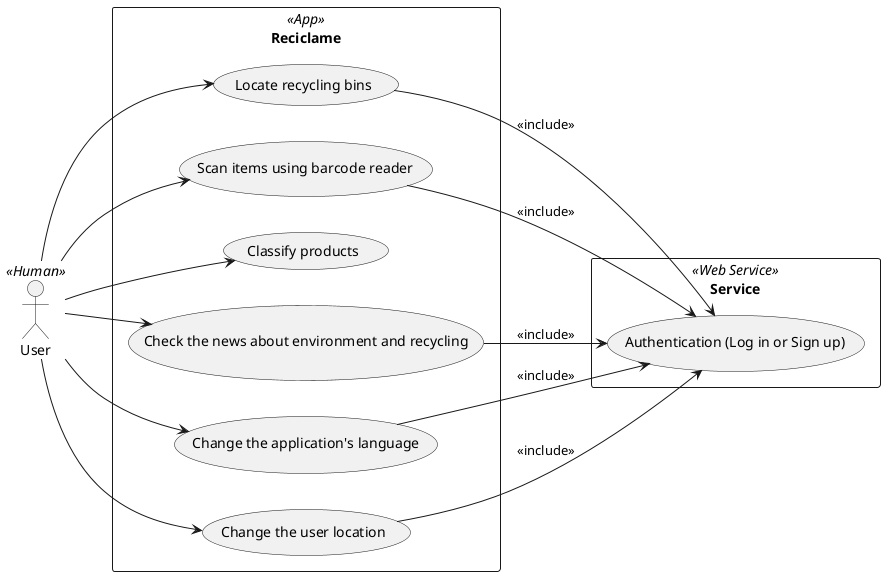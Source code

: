 @startuml
left to right direction
actor "User" <<Human>> as fc

rectangle Service <<Web Service>>{
  usecase "Authentication (Log in or Sign up)" as UC7
}
rectangle Reciclame <<App>> {
  usecase "Locate recycling bins" as UC1
  usecase "Scan items using barcode reader" as UC2
  usecase "Classify products" as UC3
  usecase "Check the news about environment and recycling" as UC4
  usecase "Change the application's language" as UC5
  usecase "Change the user location" as UC6
}



fc --> UC1
fc --> UC2
fc --> UC3
fc --> UC4
fc --> UC5
fc --> UC6

UC1 --> UC7 :<<include>>
UC2 --> UC7 :<<include>>
UC4 --> UC7 :<<include>>
UC5 --> UC7 :<<include>>
UC6 --> UC7 :<<include>>
@enduml
